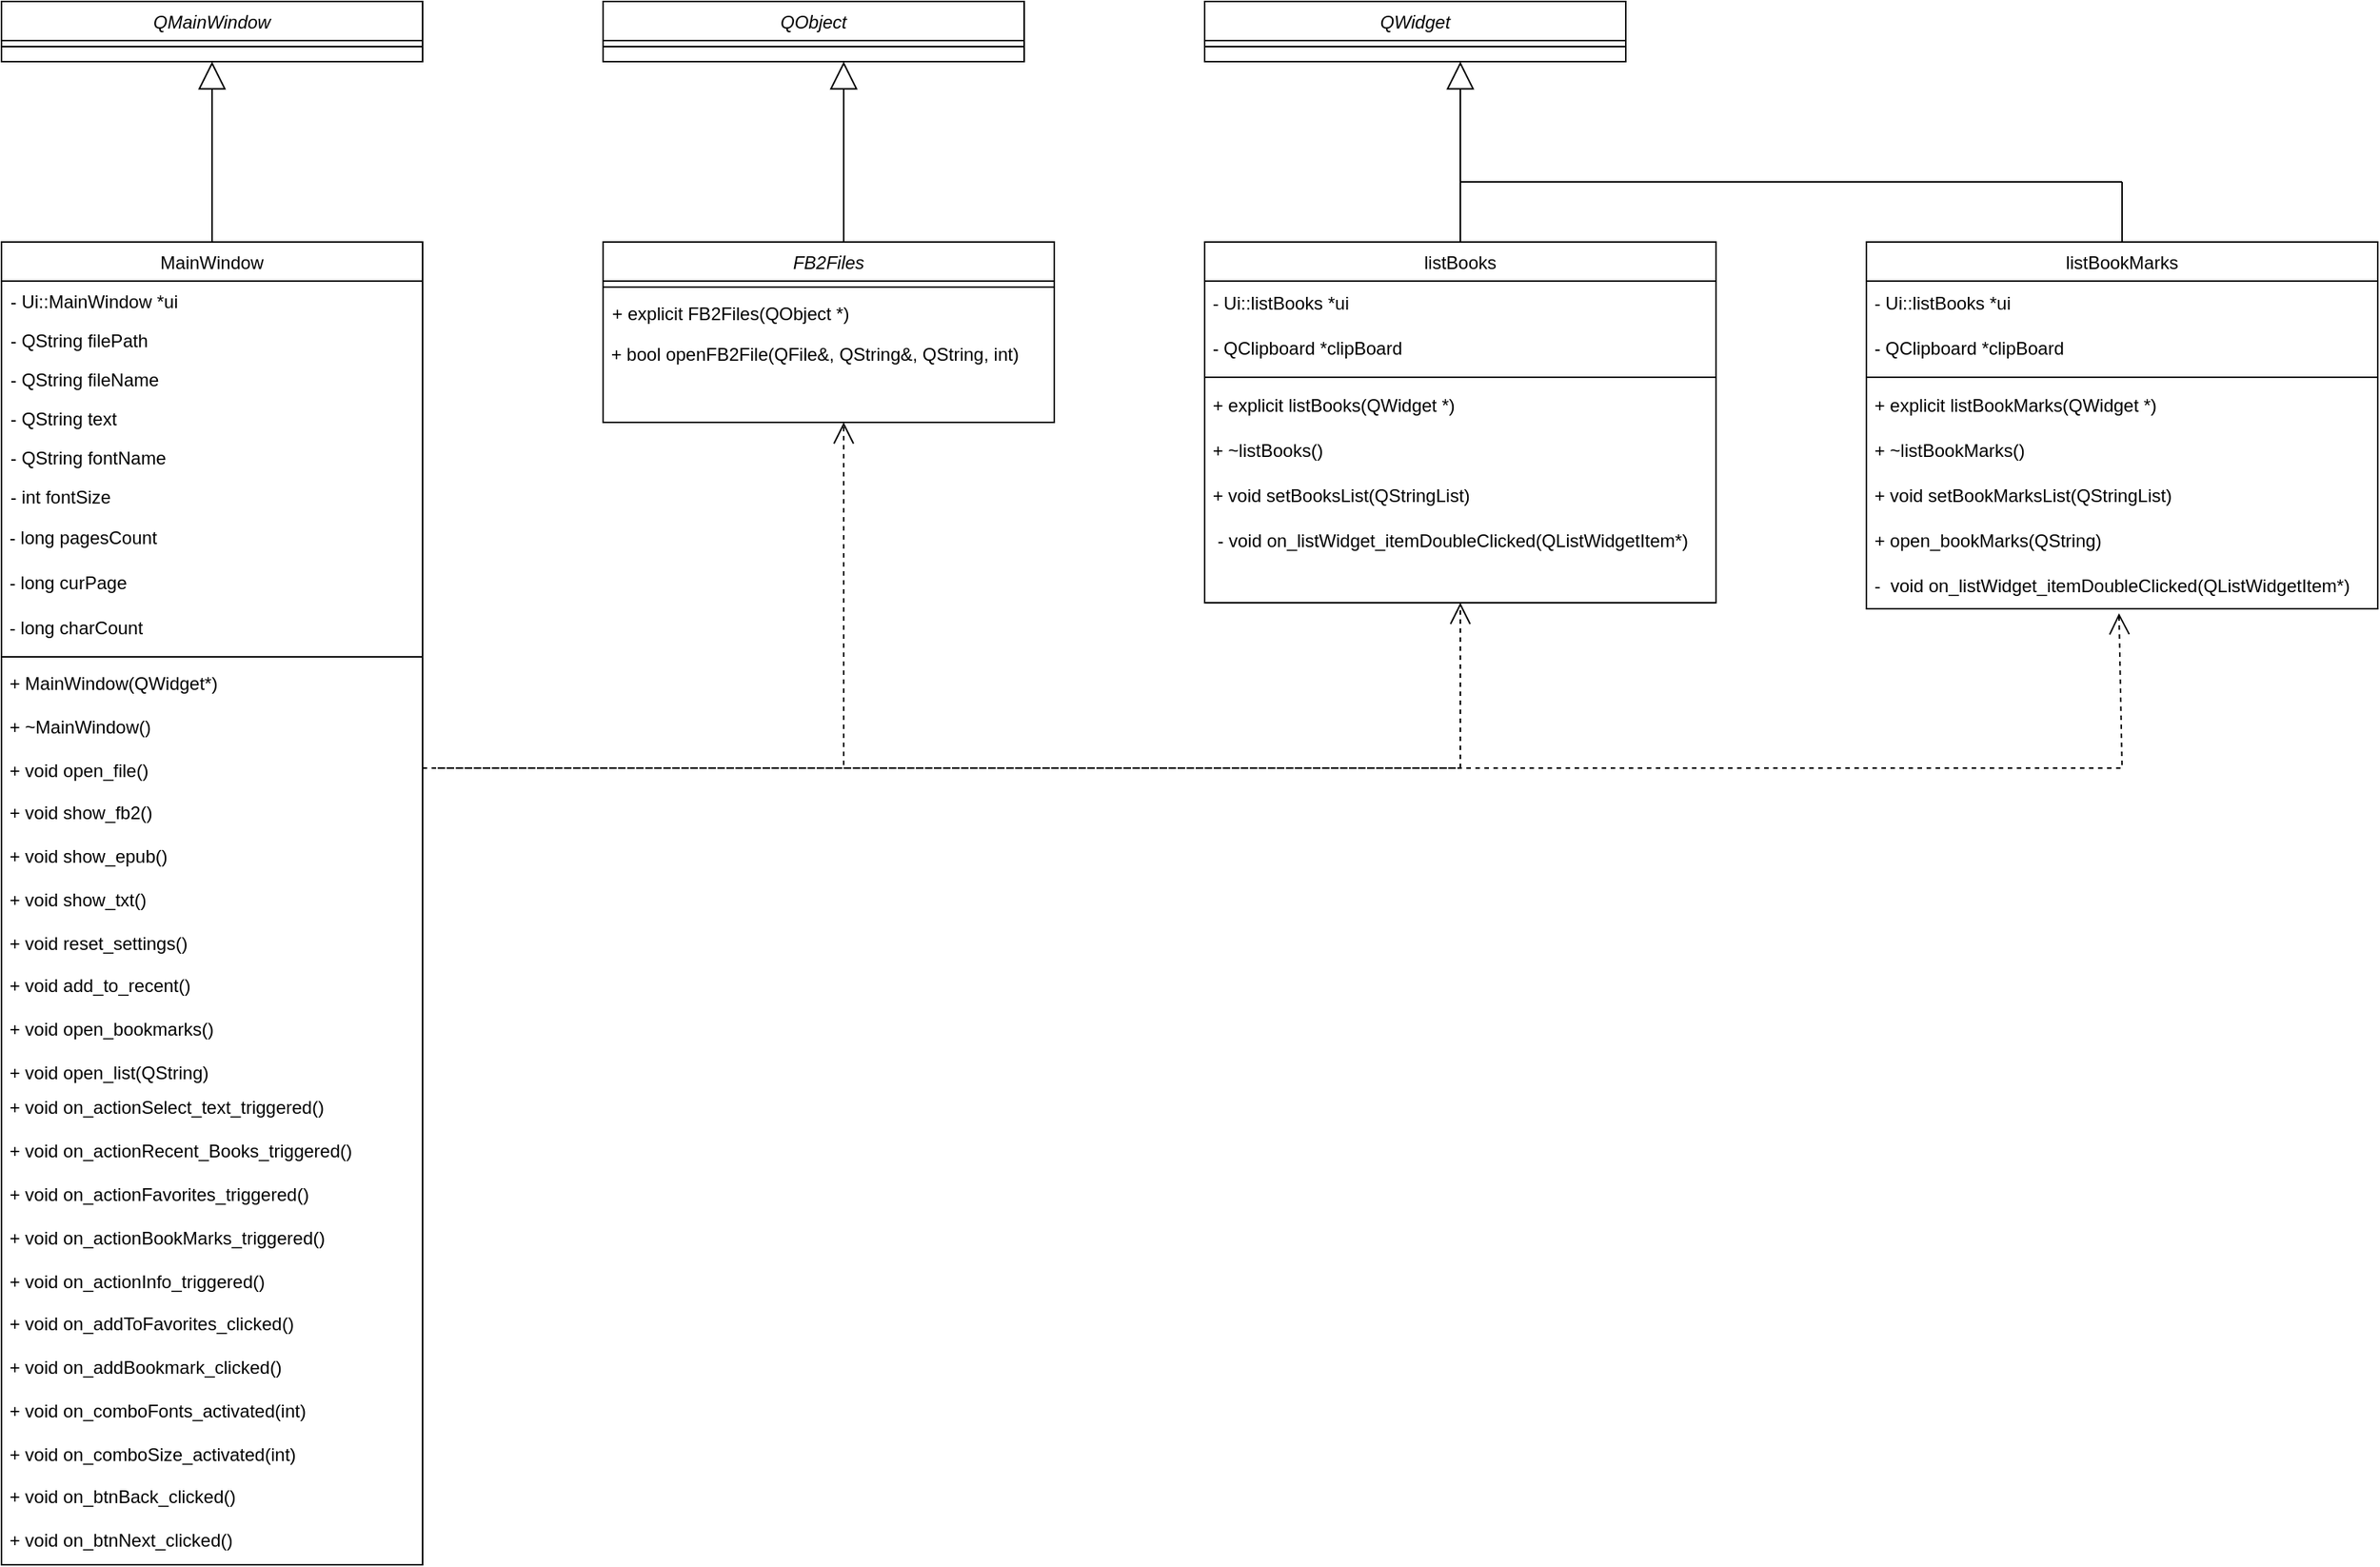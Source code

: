 <mxfile version="22.0.3" type="device">
  <diagram id="C5RBs43oDa-KdzZeNtuy" name="Page-1">
    <mxGraphModel dx="472" dy="838" grid="1" gridSize="10" guides="1" tooltips="1" connect="1" arrows="1" fold="1" page="1" pageScale="1" pageWidth="827" pageHeight="1169" math="0" shadow="0">
      <root>
        <mxCell id="WIyWlLk6GJQsqaUBKTNV-0" />
        <mxCell id="WIyWlLk6GJQsqaUBKTNV-1" parent="WIyWlLk6GJQsqaUBKTNV-0" />
        <mxCell id="zkfFHV4jXpPFQw0GAbJ--6" value="listBooks" style="swimlane;fontStyle=0;align=center;verticalAlign=top;childLayout=stackLayout;horizontal=1;startSize=26;horizontalStack=0;resizeParent=1;resizeLast=0;collapsible=1;marginBottom=0;rounded=0;shadow=0;strokeWidth=1;" parent="WIyWlLk6GJQsqaUBKTNV-1" vertex="1">
          <mxGeometry x="840" y="240" width="340" height="240" as="geometry">
            <mxRectangle x="130" y="380" width="160" height="26" as="alternateBounds" />
          </mxGeometry>
        </mxCell>
        <mxCell id="LSQktukB8Nl4H45oINtx-19" value="&lt;div style=&quot;&quot;&gt;&amp;nbsp;- Ui::listBooks *ui&lt;/div&gt;" style="text;html=1;align=left;verticalAlign=middle;resizable=0;points=[];autosize=1;strokeColor=none;fillColor=none;" parent="zkfFHV4jXpPFQw0GAbJ--6" vertex="1">
          <mxGeometry y="26" width="340" height="30" as="geometry" />
        </mxCell>
        <mxCell id="LSQktukB8Nl4H45oINtx-20" value="&amp;nbsp;- QClipboard *clipBoard" style="text;html=1;align=left;verticalAlign=middle;resizable=0;points=[];autosize=1;strokeColor=none;fillColor=none;" parent="zkfFHV4jXpPFQw0GAbJ--6" vertex="1">
          <mxGeometry y="56" width="340" height="30" as="geometry" />
        </mxCell>
        <mxCell id="zkfFHV4jXpPFQw0GAbJ--9" value="" style="line;html=1;strokeWidth=1;align=left;verticalAlign=middle;spacingTop=-1;spacingLeft=3;spacingRight=3;rotatable=0;labelPosition=right;points=[];portConstraint=eastwest;" parent="zkfFHV4jXpPFQw0GAbJ--6" vertex="1">
          <mxGeometry y="86" width="340" height="8" as="geometry" />
        </mxCell>
        <mxCell id="LSQktukB8Nl4H45oINtx-21" value="&amp;nbsp;+ explicit listBooks(QWidget *)" style="text;html=1;align=left;verticalAlign=middle;resizable=0;points=[];autosize=1;strokeColor=none;fillColor=none;" parent="zkfFHV4jXpPFQw0GAbJ--6" vertex="1">
          <mxGeometry y="94" width="340" height="30" as="geometry" />
        </mxCell>
        <mxCell id="LSQktukB8Nl4H45oINtx-22" value="&amp;nbsp;+ ~listBooks()" style="text;html=1;align=left;verticalAlign=middle;resizable=0;points=[];autosize=1;strokeColor=none;fillColor=none;" parent="zkfFHV4jXpPFQw0GAbJ--6" vertex="1">
          <mxGeometry y="124" width="340" height="30" as="geometry" />
        </mxCell>
        <mxCell id="LSQktukB8Nl4H45oINtx-23" value="&amp;nbsp;+ void setBooksList(QStringList)" style="text;html=1;align=left;verticalAlign=middle;resizable=0;points=[];autosize=1;strokeColor=none;fillColor=none;" parent="zkfFHV4jXpPFQw0GAbJ--6" vertex="1">
          <mxGeometry y="154" width="340" height="30" as="geometry" />
        </mxCell>
        <mxCell id="LSQktukB8Nl4H45oINtx-24" value="&amp;nbsp; - void on_listWidget_itemDoubleClicked(QListWidgetItem*)" style="text;html=1;align=left;verticalAlign=middle;resizable=0;points=[];autosize=1;strokeColor=none;fillColor=none;" parent="zkfFHV4jXpPFQw0GAbJ--6" vertex="1">
          <mxGeometry y="184" width="340" height="30" as="geometry" />
        </mxCell>
        <mxCell id="zkfFHV4jXpPFQw0GAbJ--17" value="MainWindow&#xa;" style="swimlane;fontStyle=0;align=center;verticalAlign=top;childLayout=stackLayout;horizontal=1;startSize=26;horizontalStack=0;resizeParent=1;resizeLast=0;collapsible=1;marginBottom=0;rounded=0;shadow=0;strokeWidth=1;" parent="WIyWlLk6GJQsqaUBKTNV-1" vertex="1">
          <mxGeometry x="40" y="240" width="280" height="880" as="geometry">
            <mxRectangle x="550" y="140" width="160" height="26" as="alternateBounds" />
          </mxGeometry>
        </mxCell>
        <mxCell id="zkfFHV4jXpPFQw0GAbJ--18" value="- Ui::MainWindow *ui" style="text;align=left;verticalAlign=top;spacingLeft=4;spacingRight=4;overflow=hidden;rotatable=0;points=[[0,0.5],[1,0.5]];portConstraint=eastwest;" parent="zkfFHV4jXpPFQw0GAbJ--17" vertex="1">
          <mxGeometry y="26" width="280" height="26" as="geometry" />
        </mxCell>
        <mxCell id="zkfFHV4jXpPFQw0GAbJ--19" value="- QString filePath" style="text;align=left;verticalAlign=top;spacingLeft=4;spacingRight=4;overflow=hidden;rotatable=0;points=[[0,0.5],[1,0.5]];portConstraint=eastwest;rounded=0;shadow=0;html=0;" parent="zkfFHV4jXpPFQw0GAbJ--17" vertex="1">
          <mxGeometry y="52" width="280" height="26" as="geometry" />
        </mxCell>
        <mxCell id="zkfFHV4jXpPFQw0GAbJ--20" value="- QString fileName" style="text;align=left;verticalAlign=top;spacingLeft=4;spacingRight=4;overflow=hidden;rotatable=0;points=[[0,0.5],[1,0.5]];portConstraint=eastwest;rounded=0;shadow=0;html=0;" parent="zkfFHV4jXpPFQw0GAbJ--17" vertex="1">
          <mxGeometry y="78" width="280" height="26" as="geometry" />
        </mxCell>
        <mxCell id="zkfFHV4jXpPFQw0GAbJ--21" value="- QString text" style="text;align=left;verticalAlign=top;spacingLeft=4;spacingRight=4;overflow=hidden;rotatable=0;points=[[0,0.5],[1,0.5]];portConstraint=eastwest;rounded=0;shadow=0;html=0;" parent="zkfFHV4jXpPFQw0GAbJ--17" vertex="1">
          <mxGeometry y="104" width="280" height="26" as="geometry" />
        </mxCell>
        <mxCell id="zkfFHV4jXpPFQw0GAbJ--22" value="- QString fontName" style="text;align=left;verticalAlign=top;spacingLeft=4;spacingRight=4;overflow=hidden;rotatable=0;points=[[0,0.5],[1,0.5]];portConstraint=eastwest;rounded=0;shadow=0;html=0;" parent="zkfFHV4jXpPFQw0GAbJ--17" vertex="1">
          <mxGeometry y="130" width="280" height="26" as="geometry" />
        </mxCell>
        <mxCell id="zkfFHV4jXpPFQw0GAbJ--25" value="- int fontSize" style="text;align=left;verticalAlign=top;spacingLeft=4;spacingRight=4;overflow=hidden;rotatable=0;points=[[0,0.5],[1,0.5]];portConstraint=eastwest;" parent="zkfFHV4jXpPFQw0GAbJ--17" vertex="1">
          <mxGeometry y="156" width="280" height="26" as="geometry" />
        </mxCell>
        <mxCell id="LSQktukB8Nl4H45oINtx-12" value="&amp;nbsp;- long pagesCount" style="text;html=1;align=left;verticalAlign=middle;resizable=0;points=[];autosize=1;strokeColor=none;fillColor=none;" parent="zkfFHV4jXpPFQw0GAbJ--17" vertex="1">
          <mxGeometry y="182" width="280" height="30" as="geometry" />
        </mxCell>
        <mxCell id="LSQktukB8Nl4H45oINtx-13" value="&amp;nbsp;- long curPage" style="text;html=1;align=left;verticalAlign=middle;resizable=0;points=[];autosize=1;strokeColor=none;fillColor=none;" parent="zkfFHV4jXpPFQw0GAbJ--17" vertex="1">
          <mxGeometry y="212" width="280" height="30" as="geometry" />
        </mxCell>
        <mxCell id="LSQktukB8Nl4H45oINtx-14" value="&amp;nbsp;- long charCount" style="text;html=1;align=left;verticalAlign=middle;resizable=0;points=[];autosize=1;strokeColor=none;fillColor=none;" parent="zkfFHV4jXpPFQw0GAbJ--17" vertex="1">
          <mxGeometry y="242" width="280" height="30" as="geometry" />
        </mxCell>
        <mxCell id="zkfFHV4jXpPFQw0GAbJ--23" value="" style="line;html=1;strokeWidth=1;align=left;verticalAlign=middle;spacingTop=-1;spacingLeft=3;spacingRight=3;rotatable=0;labelPosition=right;points=[];portConstraint=eastwest;" parent="zkfFHV4jXpPFQw0GAbJ--17" vertex="1">
          <mxGeometry y="272" width="280" height="8" as="geometry" />
        </mxCell>
        <mxCell id="LSQktukB8Nl4H45oINtx-15" value=" + MainWindow(QWidget*)&#xa;&#xa; + ~MainWindow()&#xa;&#xa; + void open_file()&#xa;&#xa; + void show_fb2()&#xa;&#xa; + void show_epub()&#xa;&#xa; + void show_txt()&#xa;&#xa; + void reset_settings()&#xa;&#xa; + void add_to_recent()&#xa;&#xa; + void open_bookmarks()&#xa;&#xa; + void open_list(QString)" style="text;whiteSpace=wrap;" parent="zkfFHV4jXpPFQw0GAbJ--17" vertex="1">
          <mxGeometry y="280" width="280" height="280" as="geometry" />
        </mxCell>
        <mxCell id="LSQktukB8Nl4H45oINtx-17" value="&lt;div&gt;&amp;nbsp;+ void on_actionSelect_text_triggered()&lt;/div&gt;&lt;div&gt;&lt;br&gt;&lt;/div&gt;&lt;div&gt;&amp;nbsp;+ void on_actionRecent_Books_triggered()&lt;/div&gt;&lt;div&gt;&lt;br&gt;&lt;/div&gt;&lt;div&gt;&amp;nbsp;+ void on_actionFavorites_triggered()&lt;/div&gt;&lt;div&gt;&lt;br&gt;&lt;/div&gt;&lt;div&gt;&amp;nbsp;+ void on_actionBookMarks_triggered()&lt;/div&gt;&lt;div&gt;&lt;br&gt;&lt;/div&gt;&lt;div&gt;&amp;nbsp;+ void on_actionInfo_triggered()&lt;/div&gt;&lt;div&gt;&lt;br&gt;&lt;/div&gt;&lt;div&gt;&amp;nbsp;+ void on_addToFavorites_clicked()&lt;/div&gt;&lt;div&gt;&lt;br&gt;&lt;/div&gt;&lt;div&gt;&amp;nbsp;+ void on_addBookmark_clicked()&lt;/div&gt;&lt;div&gt;&lt;br&gt;&lt;/div&gt;&lt;div&gt;&amp;nbsp;+ void on_comboFonts_activated(int)&lt;/div&gt;&lt;div&gt;&amp;nbsp;&lt;/div&gt;&lt;div&gt;&amp;nbsp;+ void on_comboSize_activated(int)&lt;/div&gt;&lt;div&gt;&lt;br&gt;&lt;/div&gt;&lt;div&gt;&amp;nbsp;+ void on_btnBack_clicked()&lt;/div&gt;&lt;div&gt;&lt;br&gt;&lt;/div&gt;&lt;div&gt;&amp;nbsp;+ void on_btnNext_clicked()&lt;/div&gt;" style="text;html=1;align=left;verticalAlign=middle;resizable=0;points=[];autosize=1;strokeColor=none;fillColor=none;" parent="zkfFHV4jXpPFQw0GAbJ--17" vertex="1">
          <mxGeometry y="560" width="280" height="320" as="geometry" />
        </mxCell>
        <mxCell id="LSQktukB8Nl4H45oINtx-7" value="FB2Files" style="swimlane;fontStyle=2;align=center;verticalAlign=top;childLayout=stackLayout;horizontal=1;startSize=26;horizontalStack=0;resizeParent=1;resizeLast=0;collapsible=1;marginBottom=0;rounded=0;shadow=0;strokeWidth=1;" parent="WIyWlLk6GJQsqaUBKTNV-1" vertex="1">
          <mxGeometry x="440" y="240" width="300" height="120" as="geometry">
            <mxRectangle x="440" y="240" width="160" height="26" as="alternateBounds" />
          </mxGeometry>
        </mxCell>
        <mxCell id="LSQktukB8Nl4H45oINtx-8" value="" style="line;html=1;strokeWidth=1;align=left;verticalAlign=middle;spacingTop=-1;spacingLeft=3;spacingRight=3;rotatable=0;labelPosition=right;points=[];portConstraint=eastwest;" parent="LSQktukB8Nl4H45oINtx-7" vertex="1">
          <mxGeometry y="26" width="300" height="8" as="geometry" />
        </mxCell>
        <mxCell id="LSQktukB8Nl4H45oINtx-9" value="+ explicit FB2Files(QObject *)" style="text;align=left;verticalAlign=top;spacingLeft=4;spacingRight=4;overflow=hidden;rotatable=0;points=[[0,0.5],[1,0.5]];portConstraint=eastwest;" parent="LSQktukB8Nl4H45oINtx-7" vertex="1">
          <mxGeometry y="34" width="300" height="26" as="geometry" />
        </mxCell>
        <mxCell id="LSQktukB8Nl4H45oINtx-10" value="&amp;nbsp;+ bool openFB2File(QFile&amp;amp;, QString&amp;amp;, QString, int)" style="text;html=1;align=left;verticalAlign=middle;resizable=0;points=[];autosize=1;strokeColor=none;fillColor=none;" parent="LSQktukB8Nl4H45oINtx-7" vertex="1">
          <mxGeometry y="60" width="300" height="30" as="geometry" />
        </mxCell>
        <mxCell id="LSQktukB8Nl4H45oINtx-18" value="&lt;div&gt;&lt;span style=&quot;background-color: initial;&quot;&gt;&amp;nbsp;&lt;/span&gt;&lt;/div&gt;&lt;div&gt;&lt;br&gt;&lt;/div&gt;&lt;div&gt;&lt;br&gt;&lt;/div&gt;&lt;div&gt;&lt;br&gt;&lt;/div&gt;&lt;div&gt;&amp;nbsp;&lt;/div&gt;&lt;div&gt;&lt;br&gt;&lt;/div&gt;&lt;div&gt;&amp;nbsp;&lt;/div&gt;" style="text;html=1;align=left;verticalAlign=middle;resizable=0;points=[];autosize=1;strokeColor=none;fillColor=none;" parent="WIyWlLk6GJQsqaUBKTNV-1" vertex="1">
          <mxGeometry x="576" y="570" width="30" height="110" as="geometry" />
        </mxCell>
        <mxCell id="LSQktukB8Nl4H45oINtx-25" value="listBookMarks" style="swimlane;fontStyle=0;align=center;verticalAlign=top;childLayout=stackLayout;horizontal=1;startSize=26;horizontalStack=0;resizeParent=1;resizeLast=0;collapsible=1;marginBottom=0;rounded=0;shadow=0;strokeWidth=1;" parent="WIyWlLk6GJQsqaUBKTNV-1" vertex="1">
          <mxGeometry x="1280" y="240" width="340" height="244" as="geometry">
            <mxRectangle x="130" y="380" width="160" height="26" as="alternateBounds" />
          </mxGeometry>
        </mxCell>
        <mxCell id="LSQktukB8Nl4H45oINtx-26" value="&lt;div style=&quot;&quot;&gt;&amp;nbsp;- Ui::listBooks *ui&lt;/div&gt;" style="text;html=1;align=left;verticalAlign=middle;resizable=0;points=[];autosize=1;strokeColor=none;fillColor=none;" parent="LSQktukB8Nl4H45oINtx-25" vertex="1">
          <mxGeometry y="26" width="340" height="30" as="geometry" />
        </mxCell>
        <mxCell id="LSQktukB8Nl4H45oINtx-27" value="&amp;nbsp;- QClipboard *clipBoard" style="text;html=1;align=left;verticalAlign=middle;resizable=0;points=[];autosize=1;strokeColor=none;fillColor=none;" parent="LSQktukB8Nl4H45oINtx-25" vertex="1">
          <mxGeometry y="56" width="340" height="30" as="geometry" />
        </mxCell>
        <mxCell id="LSQktukB8Nl4H45oINtx-28" value="" style="line;html=1;strokeWidth=1;align=left;verticalAlign=middle;spacingTop=-1;spacingLeft=3;spacingRight=3;rotatable=0;labelPosition=right;points=[];portConstraint=eastwest;" parent="LSQktukB8Nl4H45oINtx-25" vertex="1">
          <mxGeometry y="86" width="340" height="8" as="geometry" />
        </mxCell>
        <mxCell id="LSQktukB8Nl4H45oINtx-29" value="&amp;nbsp;+ explicit listBookMarks(QWidget *)" style="text;html=1;align=left;verticalAlign=middle;resizable=0;points=[];autosize=1;strokeColor=none;fillColor=none;" parent="LSQktukB8Nl4H45oINtx-25" vertex="1">
          <mxGeometry y="94" width="340" height="30" as="geometry" />
        </mxCell>
        <mxCell id="LSQktukB8Nl4H45oINtx-30" value="&amp;nbsp;+ ~listBookMarks()" style="text;html=1;align=left;verticalAlign=middle;resizable=0;points=[];autosize=1;strokeColor=none;fillColor=none;" parent="LSQktukB8Nl4H45oINtx-25" vertex="1">
          <mxGeometry y="124" width="340" height="30" as="geometry" />
        </mxCell>
        <mxCell id="LSQktukB8Nl4H45oINtx-31" value="&amp;nbsp;+ void setBookMarksList(QStringList)" style="text;html=1;align=left;verticalAlign=middle;resizable=0;points=[];autosize=1;strokeColor=none;fillColor=none;" parent="LSQktukB8Nl4H45oINtx-25" vertex="1">
          <mxGeometry y="154" width="340" height="30" as="geometry" />
        </mxCell>
        <mxCell id="LSQktukB8Nl4H45oINtx-33" value="&amp;nbsp;+ open_bookMarks(QString)" style="text;html=1;align=left;verticalAlign=middle;resizable=0;points=[];autosize=1;strokeColor=none;fillColor=none;" parent="LSQktukB8Nl4H45oINtx-25" vertex="1">
          <mxGeometry y="184" width="340" height="30" as="geometry" />
        </mxCell>
        <mxCell id="LSQktukB8Nl4H45oINtx-32" value="&amp;nbsp;-&amp;nbsp; void on_listWidget_itemDoubleClicked(QListWidgetItem*)" style="text;html=1;align=left;verticalAlign=middle;resizable=0;points=[];autosize=1;strokeColor=none;fillColor=none;" parent="LSQktukB8Nl4H45oINtx-25" vertex="1">
          <mxGeometry y="214" width="340" height="30" as="geometry" />
        </mxCell>
        <mxCell id="LSQktukB8Nl4H45oINtx-34" value="QMainWindow" style="swimlane;fontStyle=2;align=center;verticalAlign=top;childLayout=stackLayout;horizontal=1;startSize=26;horizontalStack=0;resizeParent=1;resizeLast=0;collapsible=1;marginBottom=0;rounded=0;shadow=0;strokeWidth=1;" parent="WIyWlLk6GJQsqaUBKTNV-1" vertex="1">
          <mxGeometry x="40" y="80" width="280" height="40" as="geometry">
            <mxRectangle x="230" y="140" width="160" height="26" as="alternateBounds" />
          </mxGeometry>
        </mxCell>
        <mxCell id="LSQktukB8Nl4H45oINtx-35" value="" style="line;html=1;strokeWidth=1;align=left;verticalAlign=middle;spacingTop=-1;spacingLeft=3;spacingRight=3;rotatable=0;labelPosition=right;points=[];portConstraint=eastwest;" parent="LSQktukB8Nl4H45oINtx-34" vertex="1">
          <mxGeometry y="26" width="280" height="8" as="geometry" />
        </mxCell>
        <mxCell id="LSQktukB8Nl4H45oINtx-38" value="QObject" style="swimlane;fontStyle=2;align=center;verticalAlign=top;childLayout=stackLayout;horizontal=1;startSize=26;horizontalStack=0;resizeParent=1;resizeLast=0;collapsible=1;marginBottom=0;rounded=0;shadow=0;strokeWidth=1;" parent="WIyWlLk6GJQsqaUBKTNV-1" vertex="1">
          <mxGeometry x="440" y="80" width="280" height="40" as="geometry">
            <mxRectangle x="440" y="80" width="160" height="26" as="alternateBounds" />
          </mxGeometry>
        </mxCell>
        <mxCell id="LSQktukB8Nl4H45oINtx-39" value="" style="line;html=1;strokeWidth=1;align=left;verticalAlign=middle;spacingTop=-1;spacingLeft=3;spacingRight=3;rotatable=0;labelPosition=right;points=[];portConstraint=eastwest;" parent="LSQktukB8Nl4H45oINtx-38" vertex="1">
          <mxGeometry y="26" width="280" height="8" as="geometry" />
        </mxCell>
        <mxCell id="LSQktukB8Nl4H45oINtx-42" value="QWidget" style="swimlane;fontStyle=2;align=center;verticalAlign=top;childLayout=stackLayout;horizontal=1;startSize=26;horizontalStack=0;resizeParent=1;resizeLast=0;collapsible=1;marginBottom=0;rounded=0;shadow=0;strokeWidth=1;" parent="WIyWlLk6GJQsqaUBKTNV-1" vertex="1">
          <mxGeometry x="840" y="80" width="280" height="40" as="geometry">
            <mxRectangle x="230" y="140" width="160" height="26" as="alternateBounds" />
          </mxGeometry>
        </mxCell>
        <mxCell id="LSQktukB8Nl4H45oINtx-43" value="" style="line;html=1;strokeWidth=1;align=left;verticalAlign=middle;spacingTop=-1;spacingLeft=3;spacingRight=3;rotatable=0;labelPosition=right;points=[];portConstraint=eastwest;" parent="LSQktukB8Nl4H45oINtx-42" vertex="1">
          <mxGeometry y="26" width="280" height="8" as="geometry" />
        </mxCell>
        <mxCell id="LSQktukB8Nl4H45oINtx-50" value="" style="endArrow=block;endSize=16;endFill=0;html=1;rounded=0;exitX=0.5;exitY=0;exitDx=0;exitDy=0;" parent="WIyWlLk6GJQsqaUBKTNV-1" source="zkfFHV4jXpPFQw0GAbJ--6" edge="1">
          <mxGeometry width="160" relative="1" as="geometry">
            <mxPoint x="1030" y="260" as="sourcePoint" />
            <mxPoint x="1010" y="120" as="targetPoint" />
            <Array as="points">
              <mxPoint x="1010" y="200" />
            </Array>
          </mxGeometry>
        </mxCell>
        <mxCell id="LSQktukB8Nl4H45oINtx-51" value="" style="endArrow=block;endSize=16;endFill=0;html=1;rounded=0;exitX=0.5;exitY=0;exitDx=0;exitDy=0;entryX=0.5;entryY=1;entryDx=0;entryDy=0;" parent="WIyWlLk6GJQsqaUBKTNV-1" source="zkfFHV4jXpPFQw0GAbJ--17" target="LSQktukB8Nl4H45oINtx-34" edge="1">
          <mxGeometry width="160" relative="1" as="geometry">
            <mxPoint x="180" y="200" as="sourcePoint" />
            <mxPoint x="340" y="200" as="targetPoint" />
          </mxGeometry>
        </mxCell>
        <mxCell id="LSQktukB8Nl4H45oINtx-52" value="" style="endArrow=block;endSize=16;endFill=0;html=1;rounded=0;exitX=0.5;exitY=0;exitDx=0;exitDy=0;" parent="WIyWlLk6GJQsqaUBKTNV-1" edge="1">
          <mxGeometry width="160" relative="1" as="geometry">
            <mxPoint x="600" y="240" as="sourcePoint" />
            <mxPoint x="600" y="120" as="targetPoint" />
          </mxGeometry>
        </mxCell>
        <mxCell id="LSQktukB8Nl4H45oINtx-57" value="" style="line;strokeWidth=1;fillColor=none;align=left;verticalAlign=middle;spacingTop=-1;spacingLeft=3;spacingRight=3;rotatable=0;labelPosition=right;points=[];portConstraint=eastwest;strokeColor=inherit;" parent="WIyWlLk6GJQsqaUBKTNV-1" vertex="1">
          <mxGeometry x="1010" y="170" width="440" height="60" as="geometry" />
        </mxCell>
        <mxCell id="LSQktukB8Nl4H45oINtx-58" value="" style="endArrow=none;html=1;rounded=0;entryX=0.5;entryY=0;entryDx=0;entryDy=0;" parent="WIyWlLk6GJQsqaUBKTNV-1" target="LSQktukB8Nl4H45oINtx-25" edge="1">
          <mxGeometry width="50" height="50" relative="1" as="geometry">
            <mxPoint x="1450" y="200" as="sourcePoint" />
            <mxPoint x="1310" y="100" as="targetPoint" />
          </mxGeometry>
        </mxCell>
        <mxCell id="LSQktukB8Nl4H45oINtx-61" value="" style="endArrow=open;endSize=12;dashed=1;html=1;rounded=0;exitX=1;exitY=0.25;exitDx=0;exitDy=0;" parent="WIyWlLk6GJQsqaUBKTNV-1" source="LSQktukB8Nl4H45oINtx-15" edge="1">
          <mxGeometry width="160" relative="1" as="geometry">
            <mxPoint x="560" y="910" as="sourcePoint" />
            <mxPoint x="600" y="360" as="targetPoint" />
            <Array as="points">
              <mxPoint x="600" y="590" />
            </Array>
          </mxGeometry>
        </mxCell>
        <mxCell id="LSQktukB8Nl4H45oINtx-62" value="" style="endArrow=open;endSize=12;dashed=1;html=1;rounded=0;exitX=1;exitY=0.25;exitDx=0;exitDy=0;entryX=0.5;entryY=1;entryDx=0;entryDy=0;" parent="WIyWlLk6GJQsqaUBKTNV-1" source="LSQktukB8Nl4H45oINtx-15" target="zkfFHV4jXpPFQw0GAbJ--6" edge="1">
          <mxGeometry width="160" relative="1" as="geometry">
            <mxPoint x="420" y="780" as="sourcePoint" />
            <mxPoint x="580" y="780" as="targetPoint" />
            <Array as="points">
              <mxPoint x="1010" y="590" />
            </Array>
          </mxGeometry>
        </mxCell>
        <mxCell id="LSQktukB8Nl4H45oINtx-63" value="" style="endArrow=open;endSize=12;dashed=1;html=1;rounded=0;entryX=0.494;entryY=1.098;entryDx=0;entryDy=0;entryPerimeter=0;" parent="WIyWlLk6GJQsqaUBKTNV-1" target="LSQktukB8Nl4H45oINtx-32" edge="1">
          <mxGeometry width="160" relative="1" as="geometry">
            <mxPoint x="330" y="590" as="sourcePoint" />
            <mxPoint x="1450" y="490" as="targetPoint" />
            <Array as="points">
              <mxPoint x="1450" y="590" />
            </Array>
          </mxGeometry>
        </mxCell>
      </root>
    </mxGraphModel>
  </diagram>
</mxfile>
